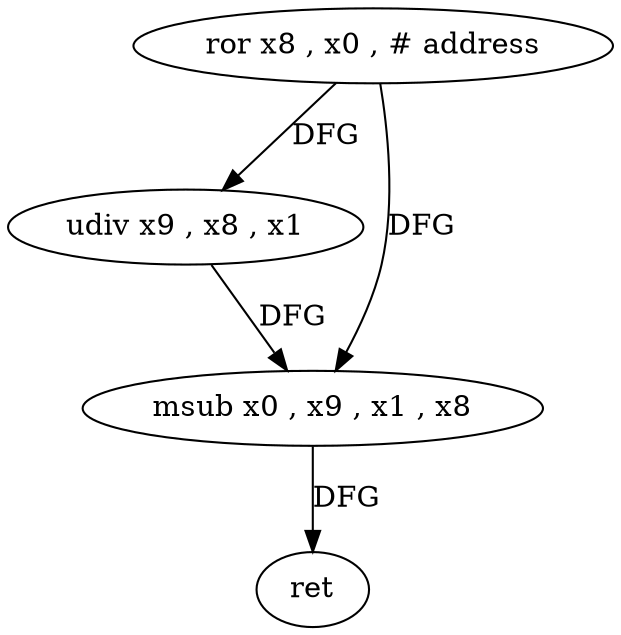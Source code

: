 digraph "func" {
"4221668" [label = "ror x8 , x0 , # address" ]
"4221672" [label = "udiv x9 , x8 , x1" ]
"4221676" [label = "msub x0 , x9 , x1 , x8" ]
"4221680" [label = "ret" ]
"4221668" -> "4221672" [ label = "DFG" ]
"4221668" -> "4221676" [ label = "DFG" ]
"4221672" -> "4221676" [ label = "DFG" ]
"4221676" -> "4221680" [ label = "DFG" ]
}
